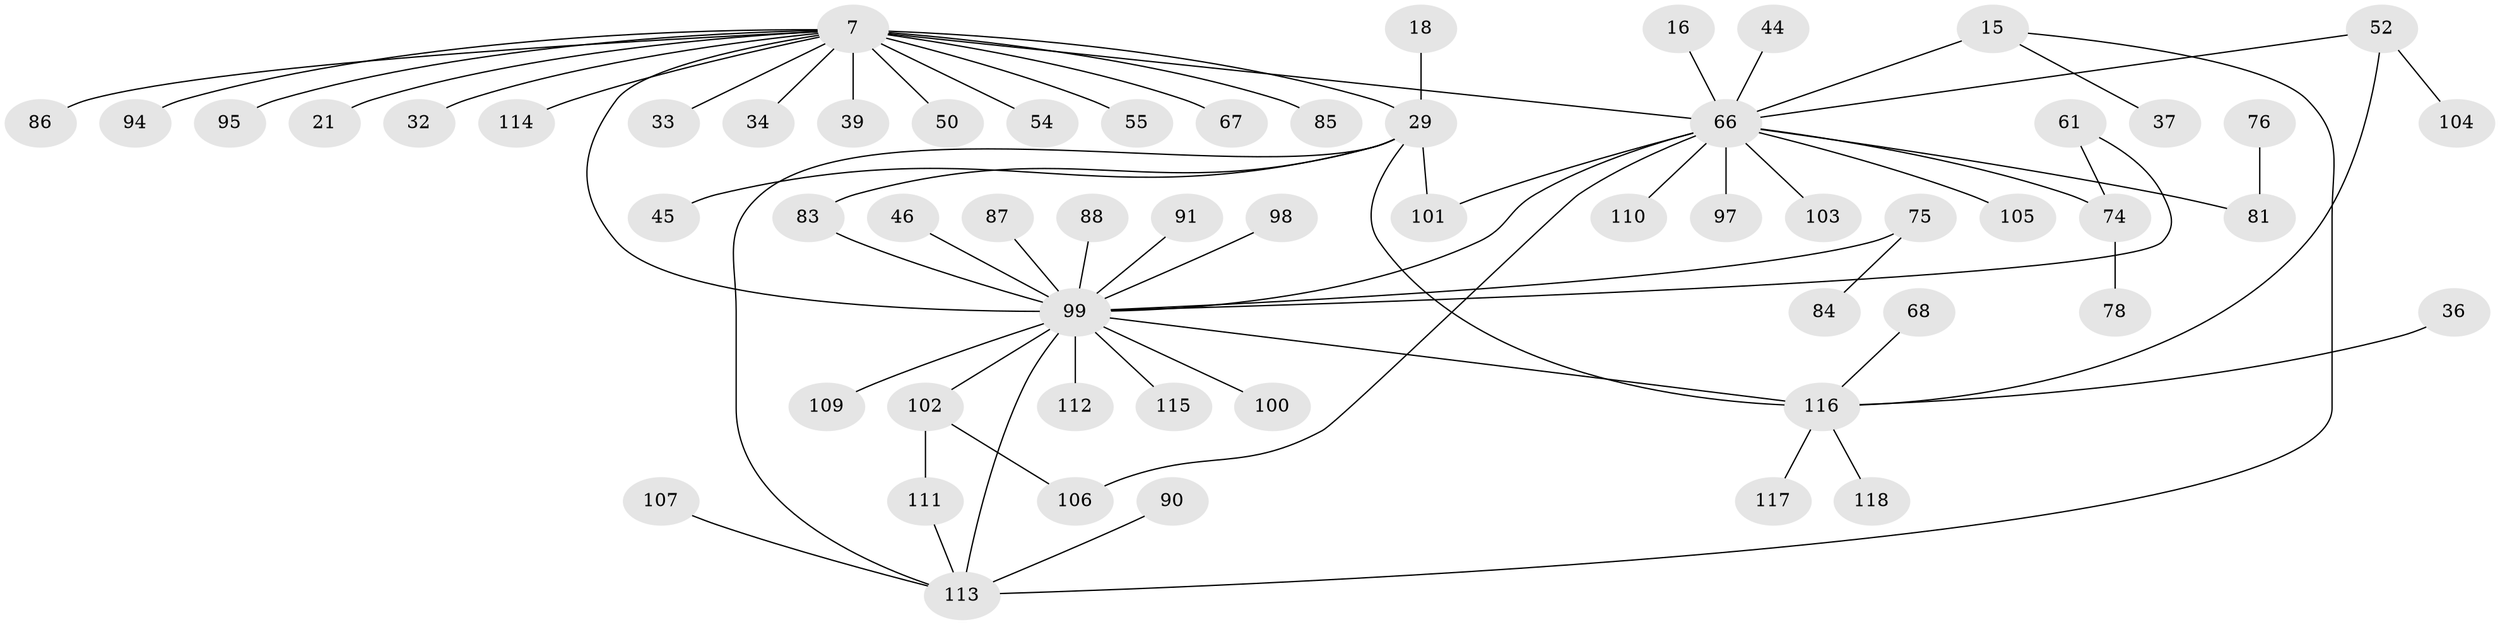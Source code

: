 // original degree distribution, {20: 0.00847457627118644, 16: 0.00847457627118644, 2: 0.2288135593220339, 7: 0.00847457627118644, 12: 0.00847457627118644, 8: 0.01694915254237288, 18: 0.00847457627118644, 4: 0.05084745762711865, 3: 0.13559322033898305, 5: 0.0423728813559322, 1: 0.4745762711864407, 6: 0.00847457627118644}
// Generated by graph-tools (version 1.1) at 2025/47/03/09/25 04:47:11]
// undirected, 59 vertices, 68 edges
graph export_dot {
graph [start="1"]
  node [color=gray90,style=filled];
  7 [super="+5"];
  15;
  16;
  18;
  21;
  29 [super="+8+6"];
  32 [super="+9"];
  33;
  34 [super="+31"];
  36;
  37;
  39;
  44 [super="+3"];
  45;
  46;
  50;
  52 [super="+48+43"];
  54;
  55;
  61;
  66 [super="+22"];
  67;
  68;
  74;
  75 [super="+30"];
  76;
  78;
  81 [super="+73"];
  83;
  84;
  85 [super="+77"];
  86;
  87;
  88;
  90;
  91;
  94 [super="+59"];
  95;
  97 [super="+51"];
  98;
  99 [super="+93+64"];
  100 [super="+89"];
  101 [super="+25"];
  102 [super="+57+47+60"];
  103;
  104;
  105;
  106 [super="+79"];
  107;
  109 [super="+96"];
  110 [super="+40"];
  111;
  112 [super="+108+82"];
  113 [super="+72"];
  114 [super="+92"];
  115;
  116 [super="+65"];
  117;
  118;
  7 -- 21;
  7 -- 29 [weight=3];
  7 -- 39;
  7 -- 54;
  7 -- 55;
  7 -- 67;
  7 -- 95;
  7 -- 33;
  7 -- 66 [weight=5];
  7 -- 50;
  7 -- 86;
  7 -- 32;
  7 -- 34;
  7 -- 94;
  7 -- 85;
  7 -- 114;
  7 -- 99 [weight=5];
  15 -- 37;
  15 -- 66 [weight=2];
  15 -- 113;
  16 -- 66;
  18 -- 29;
  29 -- 83;
  29 -- 45;
  29 -- 116 [weight=2];
  29 -- 101;
  29 -- 113 [weight=2];
  36 -- 116;
  44 -- 66;
  46 -- 99;
  52 -- 104;
  52 -- 116 [weight=2];
  52 -- 66;
  61 -- 74;
  61 -- 99;
  66 -- 103;
  66 -- 74 [weight=2];
  66 -- 105;
  66 -- 81 [weight=2];
  66 -- 101;
  66 -- 110;
  66 -- 97;
  66 -- 106;
  66 -- 99;
  68 -- 116;
  74 -- 78;
  75 -- 84;
  75 -- 99 [weight=2];
  76 -- 81;
  83 -- 99;
  87 -- 99;
  88 -- 99;
  90 -- 113;
  91 -- 99;
  98 -- 99;
  99 -- 100;
  99 -- 102 [weight=2];
  99 -- 115;
  99 -- 116 [weight=2];
  99 -- 109;
  99 -- 112 [weight=3];
  99 -- 113 [weight=2];
  102 -- 111;
  102 -- 106;
  107 -- 113;
  111 -- 113;
  116 -- 117;
  116 -- 118;
}
